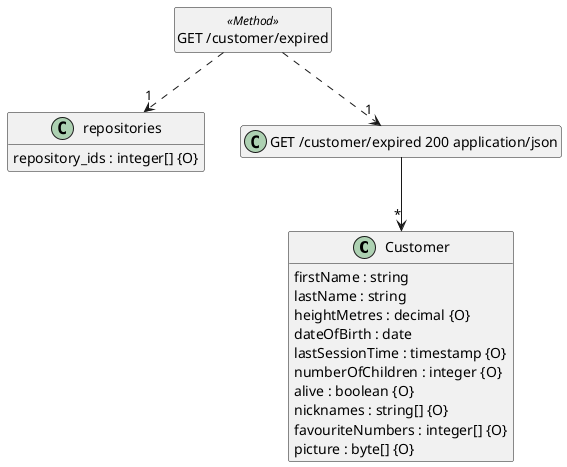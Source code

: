 @startuml
hide <<Method>> circle
hide empty methods
hide empty fields
set namespaceSeparator none

class "Customer" {
  firstName : string
  lastName : string
  heightMetres : decimal {O}
  dateOfBirth : date
  lastSessionTime : timestamp {O}
  numberOfChildren : integer {O}
  alive : boolean {O}
  nicknames : string[] {O}
  favouriteNumbers : integer[] {O}
  picture : byte[] {O}
}

class "repositories" {
  repository_ids : integer[] {O}
}

class "GET /customer/expired" <<Method>> {
}

class "GET /customer/expired 200 application/json" {
}

"GET /customer/expired 200 application/json" --> "*" "Customer"

"GET /customer/expired" ..> "1" "GET /customer/expired 200 application/json"

"GET /customer/expired" ..> "1" "repositories"

@enduml